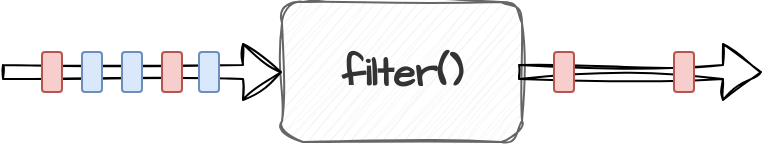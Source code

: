 <mxfile version="22.0.0" type="device">
  <diagram name="Page-1" id="oLa2Ue3eT1LLGDNG7kDg">
    <mxGraphModel dx="792" dy="1187" grid="1" gridSize="10" guides="1" tooltips="1" connect="1" arrows="1" fold="1" page="1" pageScale="1" pageWidth="827" pageHeight="1169" math="0" shadow="0">
      <root>
        <mxCell id="0" />
        <mxCell id="1" parent="0" />
        <mxCell id="4R5jo-RzF8fs_wDC410D-1" value="filter()" style="rounded=1;whiteSpace=wrap;html=1;sketch=1;hachureGap=4;jiggle=2;curveFitting=1;fontFamily=Architects Daughter;fontSource=https%3A%2F%2Ffonts.googleapis.com%2Fcss%3Ffamily%3DArchitects%2BDaughter;fontSize=20;fillColor=#f5f5f5;strokeColor=#666666;fontStyle=1;fontColor=#333333;" vertex="1" parent="1">
          <mxGeometry x="230" y="150" width="120" height="70" as="geometry" />
        </mxCell>
        <mxCell id="4R5jo-RzF8fs_wDC410D-2" value="" style="shape=flexArrow;endArrow=classic;html=1;rounded=0;sketch=1;hachureGap=4;jiggle=2;curveFitting=1;fontFamily=Architects Daughter;fontSource=https%3A%2F%2Ffonts.googleapis.com%2Fcss%3Ffamily%3DArchitects%2BDaughter;fontSize=16;entryX=0;entryY=0.5;entryDx=0;entryDy=0;width=7;" edge="1" parent="1" target="4R5jo-RzF8fs_wDC410D-1">
          <mxGeometry width="50" height="50" relative="1" as="geometry">
            <mxPoint x="90" y="185" as="sourcePoint" />
            <mxPoint x="190" y="180" as="targetPoint" />
          </mxGeometry>
        </mxCell>
        <mxCell id="4R5jo-RzF8fs_wDC410D-3" value="" style="group" vertex="1" connectable="0" parent="1">
          <mxGeometry x="110" y="175" width="88.5" height="20" as="geometry" />
        </mxCell>
        <mxCell id="4R5jo-RzF8fs_wDC410D-4" value="" style="rounded=1;whiteSpace=wrap;html=1;hachureGap=4;fontFamily=Architects Daughter;fontSource=https%3A%2F%2Ffonts.googleapis.com%2Fcss%3Ffamily%3DArchitects%2BDaughter;fontSize=20;fillColor=#dae8fc;strokeColor=#6c8ebf;" vertex="1" parent="4R5jo-RzF8fs_wDC410D-3">
          <mxGeometry x="20" width="10" height="20" as="geometry" />
        </mxCell>
        <mxCell id="4R5jo-RzF8fs_wDC410D-5" value="" style="rounded=1;whiteSpace=wrap;html=1;hachureGap=4;fontFamily=Architects Daughter;fontSource=https%3A%2F%2Ffonts.googleapis.com%2Fcss%3Ffamily%3DArchitects%2BDaughter;fontSize=20;fillColor=#dae8fc;strokeColor=#6c8ebf;" vertex="1" parent="4R5jo-RzF8fs_wDC410D-3">
          <mxGeometry x="40" width="10" height="20" as="geometry" />
        </mxCell>
        <mxCell id="4R5jo-RzF8fs_wDC410D-6" value="" style="rounded=1;whiteSpace=wrap;html=1;hachureGap=4;fontFamily=Architects Daughter;fontSource=https%3A%2F%2Ffonts.googleapis.com%2Fcss%3Ffamily%3DArchitects%2BDaughter;fontSize=20;fillColor=#f8cecc;strokeColor=#b85450;" vertex="1" parent="4R5jo-RzF8fs_wDC410D-3">
          <mxGeometry x="60" width="10" height="20" as="geometry" />
        </mxCell>
        <mxCell id="4R5jo-RzF8fs_wDC410D-7" value="" style="rounded=1;whiteSpace=wrap;html=1;hachureGap=4;fontFamily=Architects Daughter;fontSource=https%3A%2F%2Ffonts.googleapis.com%2Fcss%3Ffamily%3DArchitects%2BDaughter;fontSize=20;fillColor=#f8cecc;strokeColor=#b85450;" vertex="1" parent="4R5jo-RzF8fs_wDC410D-3">
          <mxGeometry width="10" height="20" as="geometry" />
        </mxCell>
        <mxCell id="4R5jo-RzF8fs_wDC410D-8" value="" style="rounded=1;whiteSpace=wrap;html=1;hachureGap=4;fontFamily=Architects Daughter;fontSource=https%3A%2F%2Ffonts.googleapis.com%2Fcss%3Ffamily%3DArchitects%2BDaughter;fontSize=20;fillColor=#dae8fc;strokeColor=#6c8ebf;" vertex="1" parent="4R5jo-RzF8fs_wDC410D-3">
          <mxGeometry x="78.5" width="10" height="20" as="geometry" />
        </mxCell>
        <mxCell id="4R5jo-RzF8fs_wDC410D-9" value="" style="shape=flexArrow;endArrow=classic;html=1;rounded=0;sketch=1;hachureGap=4;jiggle=2;curveFitting=1;fontFamily=Architects Daughter;fontSource=https%3A%2F%2Ffonts.googleapis.com%2Fcss%3Ffamily%3DArchitects%2BDaughter;fontSize=16;width=7;" edge="1" parent="1">
          <mxGeometry width="50" height="50" relative="1" as="geometry">
            <mxPoint x="348" y="185" as="sourcePoint" />
            <mxPoint x="470" y="185" as="targetPoint" />
          </mxGeometry>
        </mxCell>
        <mxCell id="4R5jo-RzF8fs_wDC410D-15" value="" style="group" vertex="1" connectable="0" parent="1">
          <mxGeometry x="366" y="175" width="88.5" height="20" as="geometry" />
        </mxCell>
        <mxCell id="4R5jo-RzF8fs_wDC410D-16" value="" style="rounded=1;whiteSpace=wrap;html=1;hachureGap=4;fontFamily=Architects Daughter;fontSource=https%3A%2F%2Ffonts.googleapis.com%2Fcss%3Ffamily%3DArchitects%2BDaughter;fontSize=20;fillColor=#f8cecc;strokeColor=#b85450;" vertex="1" parent="4R5jo-RzF8fs_wDC410D-15">
          <mxGeometry x="60" width="10" height="20" as="geometry" />
        </mxCell>
        <mxCell id="4R5jo-RzF8fs_wDC410D-17" value="" style="rounded=1;whiteSpace=wrap;html=1;hachureGap=4;fontFamily=Architects Daughter;fontSource=https%3A%2F%2Ffonts.googleapis.com%2Fcss%3Ffamily%3DArchitects%2BDaughter;fontSize=20;fillColor=#f8cecc;strokeColor=#b85450;" vertex="1" parent="4R5jo-RzF8fs_wDC410D-15">
          <mxGeometry width="10" height="20" as="geometry" />
        </mxCell>
      </root>
    </mxGraphModel>
  </diagram>
</mxfile>
